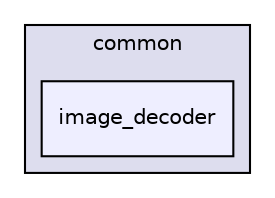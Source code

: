 digraph "/build/FastDeploy/fastdeploy/vision/common/image_decoder" {
  compound=true
  node [ fontsize="10", fontname="Helvetica"];
  edge [ labelfontsize="10", labelfontname="Helvetica"];
  subgraph clusterdir_89f9fd388517215d18ff4e3b7af7443e {
    graph [ bgcolor="#ddddee", pencolor="black", label="common" fontname="Helvetica", fontsize="10", URL="dir_89f9fd388517215d18ff4e3b7af7443e.html"]
  dir_9b916dbd317234deaa38ef65e135871a [shape=box, label="image_decoder", style="filled", fillcolor="#eeeeff", pencolor="black", URL="dir_9b916dbd317234deaa38ef65e135871a.html"];
  }
}
